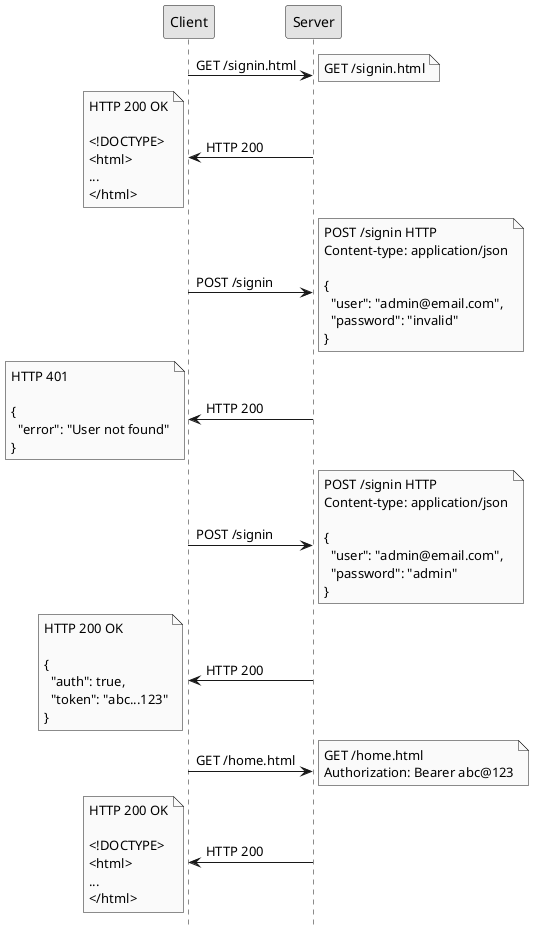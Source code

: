 @startuml
' https://www.planttext.com/
hide footbox
skinparam monochrome true

Client -> Server: GET /signin.html
note right: GET /signin.html
Server -> Client: HTTP 200
note left: HTTP 200 OK\n\n<!DOCTYPE>\n<html>\n...\n</html>


Client -> Server: POST /signin
note right: POST /signin HTTP\nContent-type: application/json\n\n{\n  "user": "admin@email.com",\n  "password": "invalid"\n}
Server -> Client: HTTP 200
note left: HTTP 401\n\n{\n  "error": "User not found"\n}

Client -> Server: POST /signin
note right: POST /signin HTTP\nContent-type: application/json\n\n{\n  "user": "admin@email.com",\n  "password": "admin"\n}
Server -> Client: HTTP 200
note left: HTTP 200 OK\n\n{\n  "auth": true,\n  "token": "abc...123"\n}
Client -> Server: GET /home.html
note right: GET /home.html\nAuthorization: Bearer abc@123
Server -> Client: HTTP 200
note left: HTTP 200 OK\n\n<!DOCTYPE>\n<html>\n...\n</html>
@enduml
